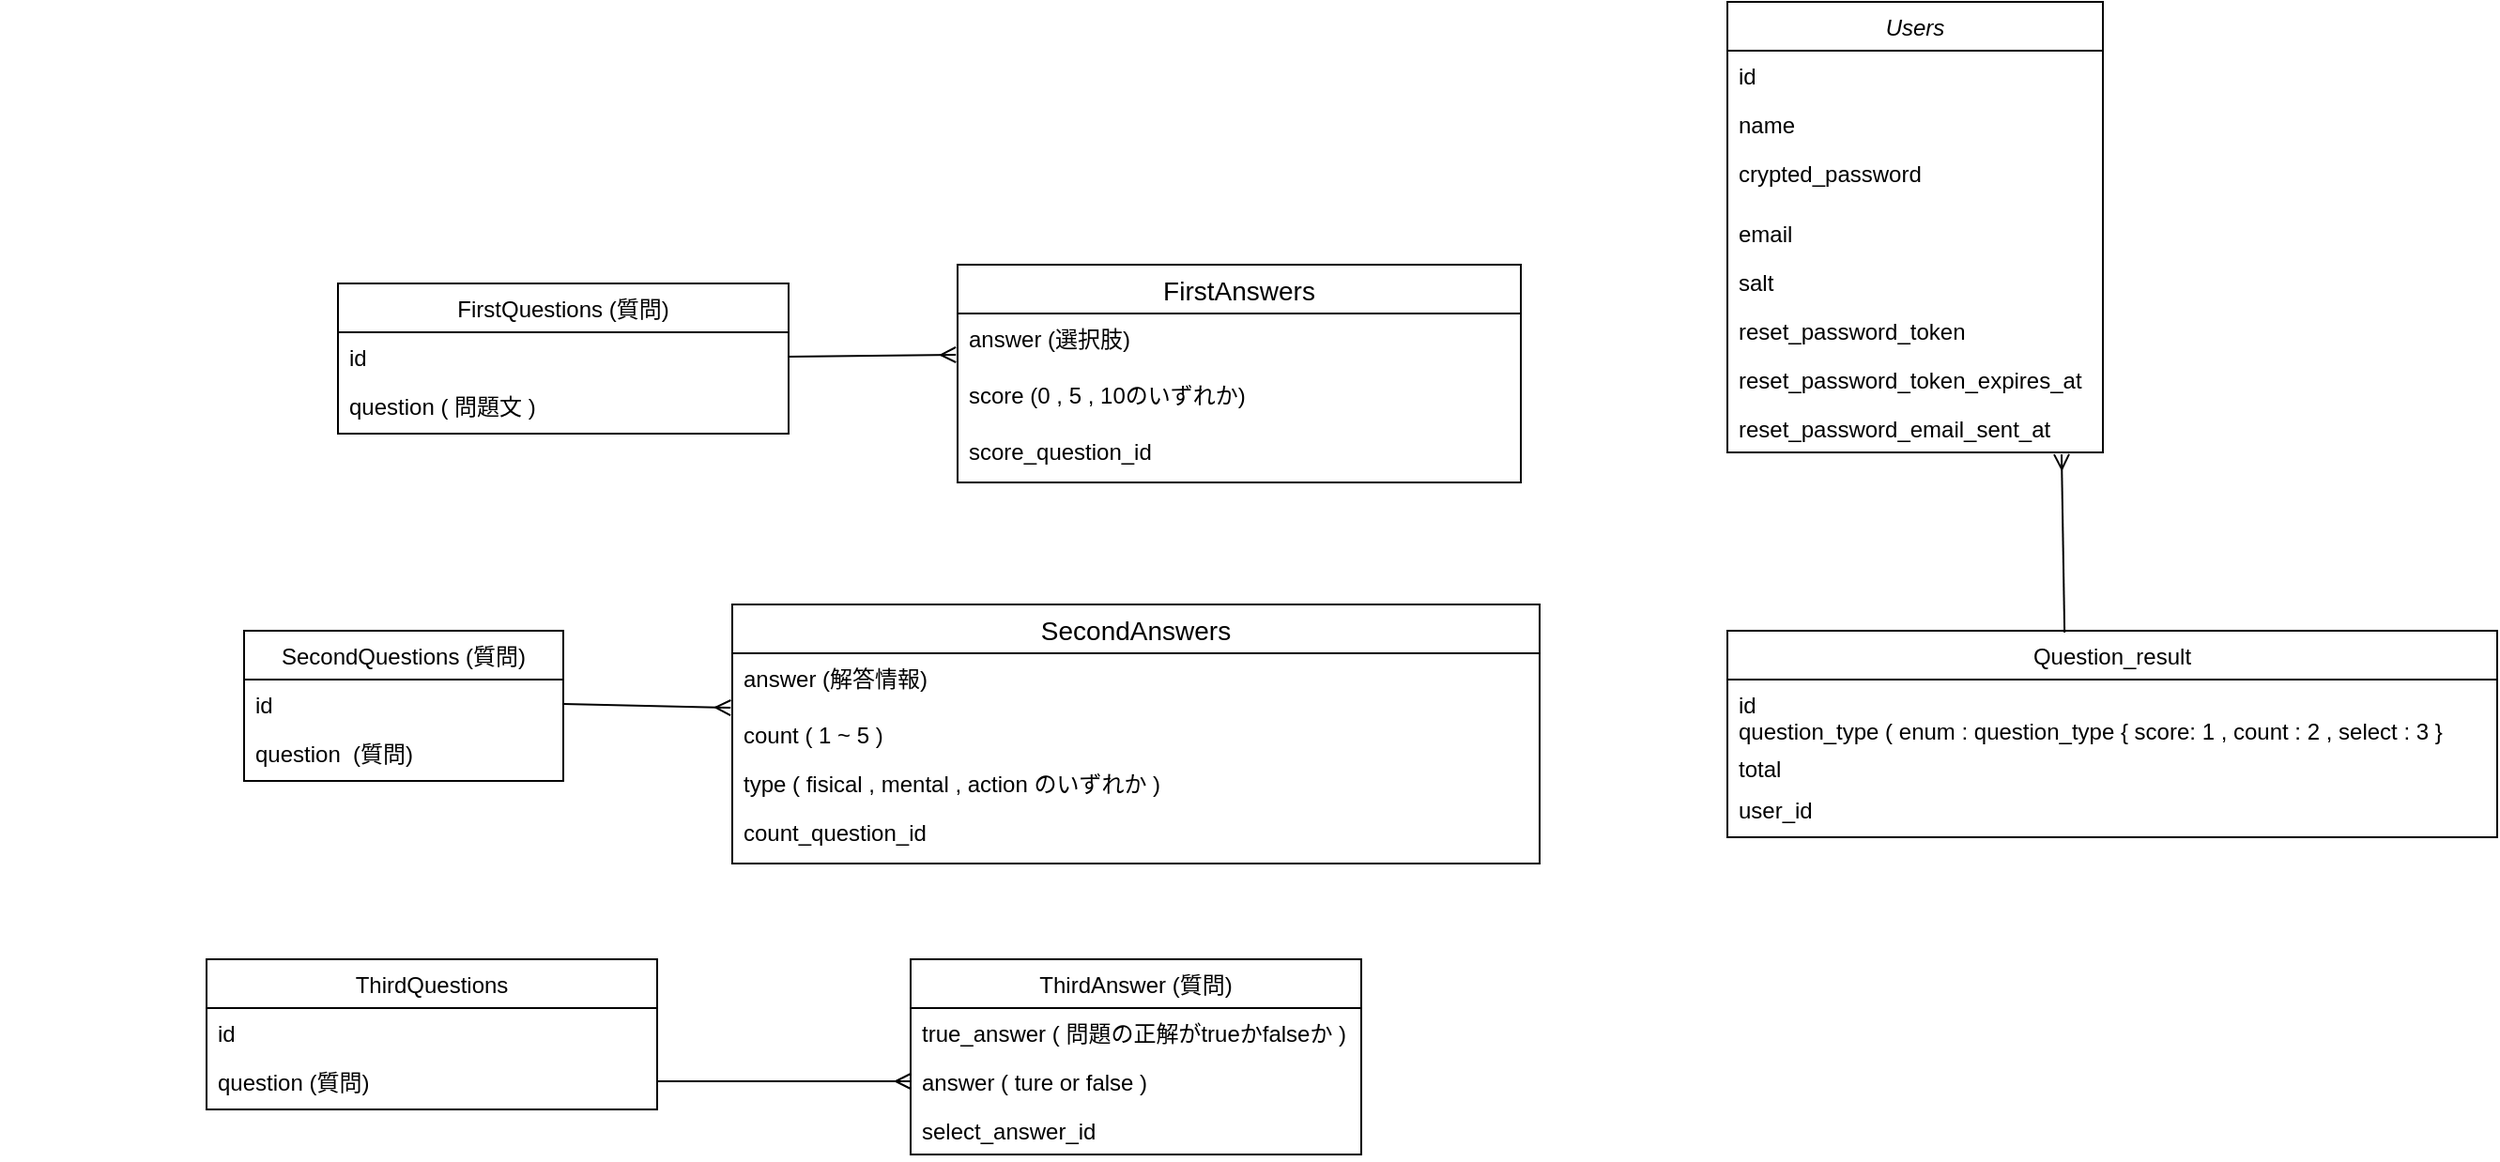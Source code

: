 <mxfile version="14.6.0" type="github"><diagram id="C5RBs43oDa-KdzZeNtuy" name="Page-1"><mxGraphModel dx="733" dy="591" grid="1" gridSize="10" guides="1" tooltips="1" connect="1" arrows="1" fold="1" page="1" pageScale="1" pageWidth="827" pageHeight="1169" math="0" shadow="0"><root><mxCell id="WIyWlLk6GJQsqaUBKTNV-0"/><mxCell id="WIyWlLk6GJQsqaUBKTNV-1" parent="WIyWlLk6GJQsqaUBKTNV-0"/><mxCell id="zkfFHV4jXpPFQw0GAbJ--0" value="Users" style="swimlane;fontStyle=2;align=center;verticalAlign=top;childLayout=stackLayout;horizontal=1;startSize=26;horizontalStack=0;resizeParent=1;resizeLast=0;collapsible=1;marginBottom=0;rounded=0;shadow=0;strokeWidth=1;" parent="WIyWlLk6GJQsqaUBKTNV-1" vertex="1"><mxGeometry x="1520" y="90" width="200" height="240" as="geometry"><mxRectangle x="230" y="140" width="160" height="26" as="alternateBounds"/></mxGeometry></mxCell><mxCell id="zkfFHV4jXpPFQw0GAbJ--1" value="id" style="text;align=left;verticalAlign=top;spacingLeft=4;spacingRight=4;overflow=hidden;rotatable=0;points=[[0,0.5],[1,0.5]];portConstraint=eastwest;" parent="zkfFHV4jXpPFQw0GAbJ--0" vertex="1"><mxGeometry y="26" width="200" height="26" as="geometry"/></mxCell><mxCell id="zkfFHV4jXpPFQw0GAbJ--2" value="name" style="text;align=left;verticalAlign=top;spacingLeft=4;spacingRight=4;overflow=hidden;rotatable=0;points=[[0,0.5],[1,0.5]];portConstraint=eastwest;rounded=0;shadow=0;html=0;" parent="zkfFHV4jXpPFQw0GAbJ--0" vertex="1"><mxGeometry y="52" width="200" height="26" as="geometry"/></mxCell><mxCell id="IS87z-NQS-pWIunTJ4P9-12" value="crypted_password" style="text;align=left;verticalAlign=top;spacingLeft=4;spacingRight=4;overflow=hidden;rotatable=0;points=[[0,0.5],[1,0.5]];portConstraint=eastwest;rounded=0;shadow=0;html=0;" parent="zkfFHV4jXpPFQw0GAbJ--0" vertex="1"><mxGeometry y="78" width="200" height="32" as="geometry"/></mxCell><mxCell id="IS87z-NQS-pWIunTJ4P9-15" value="email&#10;" style="text;align=left;verticalAlign=top;spacingLeft=4;spacingRight=4;overflow=hidden;rotatable=0;points=[[0,0.5],[1,0.5]];portConstraint=eastwest;rounded=0;shadow=0;html=0;" parent="zkfFHV4jXpPFQw0GAbJ--0" vertex="1"><mxGeometry y="110" width="200" height="26" as="geometry"/></mxCell><mxCell id="PfvKTPRVXPHciBwDX97U-33" value="salt" style="text;align=left;verticalAlign=top;spacingLeft=4;spacingRight=4;overflow=hidden;rotatable=0;points=[[0,0.5],[1,0.5]];portConstraint=eastwest;rounded=0;shadow=0;html=0;" parent="zkfFHV4jXpPFQw0GAbJ--0" vertex="1"><mxGeometry y="136" width="200" height="26" as="geometry"/></mxCell><mxCell id="PfvKTPRVXPHciBwDX97U-60" value="reset_password_token" style="text;align=left;verticalAlign=top;spacingLeft=4;spacingRight=4;overflow=hidden;rotatable=0;points=[[0,0.5],[1,0.5]];portConstraint=eastwest;rounded=0;shadow=0;html=0;" parent="zkfFHV4jXpPFQw0GAbJ--0" vertex="1"><mxGeometry y="162" width="200" height="26" as="geometry"/></mxCell><mxCell id="PfvKTPRVXPHciBwDX97U-62" value="reset_password_token_expires_at" style="text;align=left;verticalAlign=top;spacingLeft=4;spacingRight=4;overflow=hidden;rotatable=0;points=[[0,0.5],[1,0.5]];portConstraint=eastwest;rounded=0;shadow=0;html=0;" parent="zkfFHV4jXpPFQw0GAbJ--0" vertex="1"><mxGeometry y="188" width="200" height="26" as="geometry"/></mxCell><mxCell id="PfvKTPRVXPHciBwDX97U-65" value="reset_password_email_sent_at" style="text;align=left;verticalAlign=top;spacingLeft=4;spacingRight=4;overflow=hidden;rotatable=0;points=[[0,0.5],[1,0.5]];portConstraint=eastwest;rounded=0;shadow=0;html=0;" parent="zkfFHV4jXpPFQw0GAbJ--0" vertex="1"><mxGeometry y="214" width="200" height="26" as="geometry"/></mxCell><mxCell id="PfvKTPRVXPHciBwDX97U-15" value="SecondQuestions (質問)" style="swimlane;fontStyle=0;align=center;verticalAlign=top;childLayout=stackLayout;horizontal=1;startSize=26;horizontalStack=0;resizeParent=1;resizeLast=0;collapsible=1;marginBottom=0;rounded=0;shadow=0;strokeWidth=1;" parent="WIyWlLk6GJQsqaUBKTNV-1" vertex="1"><mxGeometry x="730" y="425" width="170" height="80" as="geometry"><mxRectangle x="550" y="140" width="160" height="26" as="alternateBounds"/></mxGeometry></mxCell><mxCell id="PfvKTPRVXPHciBwDX97U-16" value="id" style="text;align=left;verticalAlign=top;spacingLeft=4;spacingRight=4;overflow=hidden;rotatable=0;points=[[0,0.5],[1,0.5]];portConstraint=eastwest;" parent="PfvKTPRVXPHciBwDX97U-15" vertex="1"><mxGeometry y="26" width="170" height="26" as="geometry"/></mxCell><mxCell id="PfvKTPRVXPHciBwDX97U-9" value="question  (質問)" style="text;align=left;verticalAlign=top;spacingLeft=4;spacingRight=4;overflow=hidden;rotatable=0;points=[[0,0.5],[1,0.5]];portConstraint=eastwest;rounded=0;shadow=0;html=0;" parent="PfvKTPRVXPHciBwDX97U-15" vertex="1"><mxGeometry y="52" width="170" height="26" as="geometry"/></mxCell><mxCell id="PfvKTPRVXPHciBwDX97U-20" value="ThirdQuestions" style="swimlane;fontStyle=0;align=center;verticalAlign=top;childLayout=stackLayout;horizontal=1;startSize=26;horizontalStack=0;resizeParent=1;resizeLast=0;collapsible=1;marginBottom=0;rounded=0;shadow=0;strokeWidth=1;" parent="WIyWlLk6GJQsqaUBKTNV-1" vertex="1"><mxGeometry x="710" y="600" width="240" height="80" as="geometry"><mxRectangle x="550" y="140" width="160" height="26" as="alternateBounds"/></mxGeometry></mxCell><mxCell id="PfvKTPRVXPHciBwDX97U-21" value="id" style="text;align=left;verticalAlign=top;spacingLeft=4;spacingRight=4;overflow=hidden;rotatable=0;points=[[0,0.5],[1,0.5]];portConstraint=eastwest;" parent="PfvKTPRVXPHciBwDX97U-20" vertex="1"><mxGeometry y="26" width="240" height="26" as="geometry"/></mxCell><mxCell id="_ksZZNLe6IxRk6yZv9OQ-29" value="question (質問)" style="text;align=left;verticalAlign=top;spacingLeft=4;spacingRight=4;overflow=hidden;rotatable=0;points=[[0,0.5],[1,0.5]];portConstraint=eastwest;rounded=0;shadow=0;html=0;" parent="PfvKTPRVXPHciBwDX97U-20" vertex="1"><mxGeometry y="52" width="240" height="26" as="geometry"/></mxCell><mxCell id="PfvKTPRVXPHciBwDX97U-31" value="&lt;br&gt;" style="text;html=1;align=center;verticalAlign=middle;resizable=0;points=[];autosize=1;strokeColor=none;" parent="WIyWlLk6GJQsqaUBKTNV-1" vertex="1"><mxGeometry x="600" y="160" width="20" height="20" as="geometry"/></mxCell><mxCell id="JSltTQIVNKuVprsPa0v1-14" value="Question_result" style="swimlane;fontStyle=0;align=center;verticalAlign=top;childLayout=stackLayout;horizontal=1;startSize=26;horizontalStack=0;resizeParent=1;resizeLast=0;collapsible=1;marginBottom=0;rounded=0;shadow=0;strokeWidth=1;" parent="WIyWlLk6GJQsqaUBKTNV-1" vertex="1"><mxGeometry x="1520" y="425" width="410" height="110" as="geometry"><mxRectangle x="550" y="140" width="160" height="26" as="alternateBounds"/></mxGeometry></mxCell><mxCell id="JSltTQIVNKuVprsPa0v1-15" value="id" style="text;align=left;verticalAlign=top;spacingLeft=4;spacingRight=4;overflow=hidden;rotatable=0;points=[[0,0.5],[1,0.5]];portConstraint=eastwest;" parent="JSltTQIVNKuVprsPa0v1-14" vertex="1"><mxGeometry y="26" width="410" height="14" as="geometry"/></mxCell><mxCell id="JSltTQIVNKuVprsPa0v1-44" value="question_type ( enum : question_type { score: 1 , count : 2 , select : 3 }" style="text;align=left;verticalAlign=top;spacingLeft=4;spacingRight=4;overflow=hidden;rotatable=0;points=[[0,0.5],[1,0.5]];portConstraint=eastwest;" parent="JSltTQIVNKuVprsPa0v1-14" vertex="1"><mxGeometry y="40" width="410" height="20" as="geometry"/></mxCell><mxCell id="JSltTQIVNKuVprsPa0v1-47" value="total" style="text;align=left;verticalAlign=top;spacingLeft=4;spacingRight=4;overflow=hidden;rotatable=0;points=[[0,0.5],[1,0.5]];portConstraint=eastwest;" parent="JSltTQIVNKuVprsPa0v1-14" vertex="1"><mxGeometry y="60" width="410" height="22" as="geometry"/></mxCell><mxCell id="JSltTQIVNKuVprsPa0v1-46" value="user_id" style="text;align=left;verticalAlign=top;spacingLeft=4;spacingRight=4;overflow=hidden;rotatable=0;points=[[0,0.5],[1,0.5]];portConstraint=eastwest;" parent="JSltTQIVNKuVprsPa0v1-14" vertex="1"><mxGeometry y="82" width="410" height="20" as="geometry"/></mxCell><mxCell id="_ksZZNLe6IxRk6yZv9OQ-1" value="FirstQuestions (質問)" style="swimlane;fontStyle=0;align=center;verticalAlign=top;childLayout=stackLayout;horizontal=1;startSize=26;horizontalStack=0;resizeParent=1;resizeLast=0;collapsible=1;marginBottom=0;rounded=0;shadow=0;strokeWidth=1;" parent="WIyWlLk6GJQsqaUBKTNV-1" vertex="1"><mxGeometry x="780" y="240" width="240" height="80" as="geometry"><mxRectangle x="550" y="140" width="160" height="26" as="alternateBounds"/></mxGeometry></mxCell><mxCell id="_ksZZNLe6IxRk6yZv9OQ-2" value="id" style="text;align=left;verticalAlign=top;spacingLeft=4;spacingRight=4;overflow=hidden;rotatable=0;points=[[0,0.5],[1,0.5]];portConstraint=eastwest;" parent="_ksZZNLe6IxRk6yZv9OQ-1" vertex="1"><mxGeometry y="26" width="240" height="26" as="geometry"/></mxCell><mxCell id="_ksZZNLe6IxRk6yZv9OQ-4" value="question ( 問題文 )" style="text;align=left;verticalAlign=top;spacingLeft=4;spacingRight=4;overflow=hidden;rotatable=0;points=[[0,0.5],[1,0.5]];portConstraint=eastwest;rounded=0;shadow=0;html=0;" parent="_ksZZNLe6IxRk6yZv9OQ-1" vertex="1"><mxGeometry y="52" width="240" height="20" as="geometry"/></mxCell><mxCell id="4N1UO1iAN1PbIpNbBcLF-0" value="" style="fontSize=12;html=1;endArrow=ERmany;entryX=0.89;entryY=1.038;entryDx=0;entryDy=0;entryPerimeter=0;exitX=0.438;exitY=0.009;exitDx=0;exitDy=0;exitPerimeter=0;" parent="WIyWlLk6GJQsqaUBKTNV-1" source="JSltTQIVNKuVprsPa0v1-14" target="PfvKTPRVXPHciBwDX97U-65" edge="1"><mxGeometry width="100" height="100" relative="1" as="geometry"><mxPoint x="1589" y="420" as="sourcePoint"/><mxPoint x="1550" y="500" as="targetPoint"/></mxGeometry></mxCell><mxCell id="4N1UO1iAN1PbIpNbBcLF-9" value="FirstAnswers" style="swimlane;fontStyle=0;childLayout=stackLayout;horizontal=1;startSize=26;horizontalStack=0;resizeParent=1;resizeParentMax=0;resizeLast=0;collapsible=1;marginBottom=0;align=center;fontSize=14;" parent="WIyWlLk6GJQsqaUBKTNV-1" vertex="1"><mxGeometry x="1110" y="230" width="300" height="116" as="geometry"/></mxCell><mxCell id="4N1UO1iAN1PbIpNbBcLF-10" value="answer (選択肢)" style="text;strokeColor=none;fillColor=none;spacingLeft=4;spacingRight=4;overflow=hidden;rotatable=0;points=[[0,0.5],[1,0.5]];portConstraint=eastwest;fontSize=12;" parent="4N1UO1iAN1PbIpNbBcLF-9" vertex="1"><mxGeometry y="26" width="300" height="30" as="geometry"/></mxCell><mxCell id="4N1UO1iAN1PbIpNbBcLF-49" value="score (0 , 5 , 10のいずれか)" style="text;strokeColor=none;fillColor=none;spacingLeft=4;spacingRight=4;overflow=hidden;rotatable=0;points=[[0,0.5],[1,0.5]];portConstraint=eastwest;fontSize=12;" parent="4N1UO1iAN1PbIpNbBcLF-9" vertex="1"><mxGeometry y="56" width="300" height="30" as="geometry"/></mxCell><mxCell id="4N1UO1iAN1PbIpNbBcLF-11" value="score_question_id" style="text;strokeColor=none;fillColor=none;spacingLeft=4;spacingRight=4;overflow=hidden;rotatable=0;points=[[0,0.5],[1,0.5]];portConstraint=eastwest;fontSize=12;" parent="4N1UO1iAN1PbIpNbBcLF-9" vertex="1"><mxGeometry y="86" width="300" height="30" as="geometry"/></mxCell><mxCell id="4N1UO1iAN1PbIpNbBcLF-21" value="" style="fontSize=12;html=1;endArrow=ERmany;elbow=vertical;exitX=1;exitY=0.5;exitDx=0;exitDy=0;entryX=-0.003;entryY=0.733;entryDx=0;entryDy=0;entryPerimeter=0;" parent="WIyWlLk6GJQsqaUBKTNV-1" source="_ksZZNLe6IxRk6yZv9OQ-2" target="4N1UO1iAN1PbIpNbBcLF-10" edge="1"><mxGeometry width="100" height="100" relative="1" as="geometry"><mxPoint x="1080" y="312" as="sourcePoint"/><mxPoint x="1110" y="291" as="targetPoint"/></mxGeometry></mxCell><mxCell id="4N1UO1iAN1PbIpNbBcLF-38" value="SecondAnswers" style="swimlane;fontStyle=0;childLayout=stackLayout;horizontal=1;startSize=26;horizontalStack=0;resizeParent=1;resizeParentMax=0;resizeLast=0;collapsible=1;marginBottom=0;align=center;fontSize=14;" parent="WIyWlLk6GJQsqaUBKTNV-1" vertex="1"><mxGeometry x="990" y="411" width="430" height="138" as="geometry"/></mxCell><mxCell id="4N1UO1iAN1PbIpNbBcLF-39" value="answer (解答情報)" style="text;strokeColor=none;fillColor=none;spacingLeft=4;spacingRight=4;overflow=hidden;rotatable=0;points=[[0,0.5],[1,0.5]];portConstraint=eastwest;fontSize=12;" parent="4N1UO1iAN1PbIpNbBcLF-38" vertex="1"><mxGeometry y="26" width="430" height="30" as="geometry"/></mxCell><mxCell id="4N1UO1iAN1PbIpNbBcLF-51" value="count ( 1 ~ 5 )" style="text;align=left;verticalAlign=top;spacingLeft=4;spacingRight=4;overflow=hidden;rotatable=0;points=[[0,0.5],[1,0.5]];portConstraint=eastwest;rounded=0;shadow=0;html=0;" parent="4N1UO1iAN1PbIpNbBcLF-38" vertex="1"><mxGeometry y="56" width="430" height="26" as="geometry"/></mxCell><mxCell id="PfvKTPRVXPHciBwDX97U-32" value="type ( fisical , mental , action のいずれか )" style="text;align=left;verticalAlign=top;spacingLeft=4;spacingRight=4;overflow=hidden;rotatable=0;points=[[0,0.5],[1,0.5]];portConstraint=eastwest;rounded=0;shadow=0;html=0;" parent="4N1UO1iAN1PbIpNbBcLF-38" vertex="1"><mxGeometry y="82" width="430" height="26" as="geometry"/></mxCell><mxCell id="4N1UO1iAN1PbIpNbBcLF-41" value="count_question_id" style="text;strokeColor=none;fillColor=none;spacingLeft=4;spacingRight=4;overflow=hidden;rotatable=0;points=[[0,0.5],[1,0.5]];portConstraint=eastwest;fontSize=12;" parent="4N1UO1iAN1PbIpNbBcLF-38" vertex="1"><mxGeometry y="108" width="430" height="30" as="geometry"/></mxCell><mxCell id="4N1UO1iAN1PbIpNbBcLF-42" value="" style="fontSize=12;html=1;endArrow=ERmany;exitX=1;exitY=0.5;exitDx=0;exitDy=0;entryX=-0.002;entryY=0.967;entryDx=0;entryDy=0;entryPerimeter=0;" parent="WIyWlLk6GJQsqaUBKTNV-1" source="PfvKTPRVXPHciBwDX97U-16" target="4N1UO1iAN1PbIpNbBcLF-39" edge="1"><mxGeometry width="100" height="100" relative="1" as="geometry"><mxPoint x="1110" y="540" as="sourcePoint"/><mxPoint x="1060" y="509" as="targetPoint"/></mxGeometry></mxCell><mxCell id="4N1UO1iAN1PbIpNbBcLF-46" value="ThirdAnswer (質問)" style="swimlane;fontStyle=0;align=center;verticalAlign=top;childLayout=stackLayout;horizontal=1;startSize=26;horizontalStack=0;resizeParent=1;resizeLast=0;collapsible=1;marginBottom=0;rounded=0;shadow=0;strokeWidth=1;" parent="WIyWlLk6GJQsqaUBKTNV-1" vertex="1"><mxGeometry x="1085" y="600" width="240" height="104" as="geometry"><mxRectangle x="550" y="140" width="160" height="26" as="alternateBounds"/></mxGeometry></mxCell><mxCell id="JSltTQIVNKuVprsPa0v1-2" value="true_answer ( 問題の正解がtrueかfalseか )" style="text;align=left;verticalAlign=top;spacingLeft=4;spacingRight=4;overflow=hidden;rotatable=0;points=[[0,0.5],[1,0.5]];portConstraint=eastwest;" parent="4N1UO1iAN1PbIpNbBcLF-46" vertex="1"><mxGeometry y="26" width="240" height="26" as="geometry"/></mxCell><mxCell id="4N1UO1iAN1PbIpNbBcLF-47" value="answer ( ture or false )" style="text;align=left;verticalAlign=top;spacingLeft=4;spacingRight=4;overflow=hidden;rotatable=0;points=[[0,0.5],[1,0.5]];portConstraint=eastwest;" parent="4N1UO1iAN1PbIpNbBcLF-46" vertex="1"><mxGeometry y="52" width="240" height="26" as="geometry"/></mxCell><mxCell id="4N1UO1iAN1PbIpNbBcLF-48" value="select_answer_id" style="text;align=left;verticalAlign=top;spacingLeft=4;spacingRight=4;overflow=hidden;rotatable=0;points=[[0,0.5],[1,0.5]];portConstraint=eastwest;rounded=0;shadow=0;html=0;" parent="4N1UO1iAN1PbIpNbBcLF-46" vertex="1"><mxGeometry y="78" width="240" height="26" as="geometry"/></mxCell><mxCell id="4N1UO1iAN1PbIpNbBcLF-52" value="" style="fontSize=12;html=1;endArrow=ERmany;exitX=1;exitY=0.5;exitDx=0;exitDy=0;entryX=0;entryY=0.5;entryDx=0;entryDy=0;" parent="WIyWlLk6GJQsqaUBKTNV-1" source="_ksZZNLe6IxRk6yZv9OQ-29" target="4N1UO1iAN1PbIpNbBcLF-47" edge="1"><mxGeometry width="100" height="100" relative="1" as="geometry"><mxPoint x="1310" y="600" as="sourcePoint"/><mxPoint x="1360" y="600" as="targetPoint"/></mxGeometry></mxCell></root></mxGraphModel></diagram></mxfile>